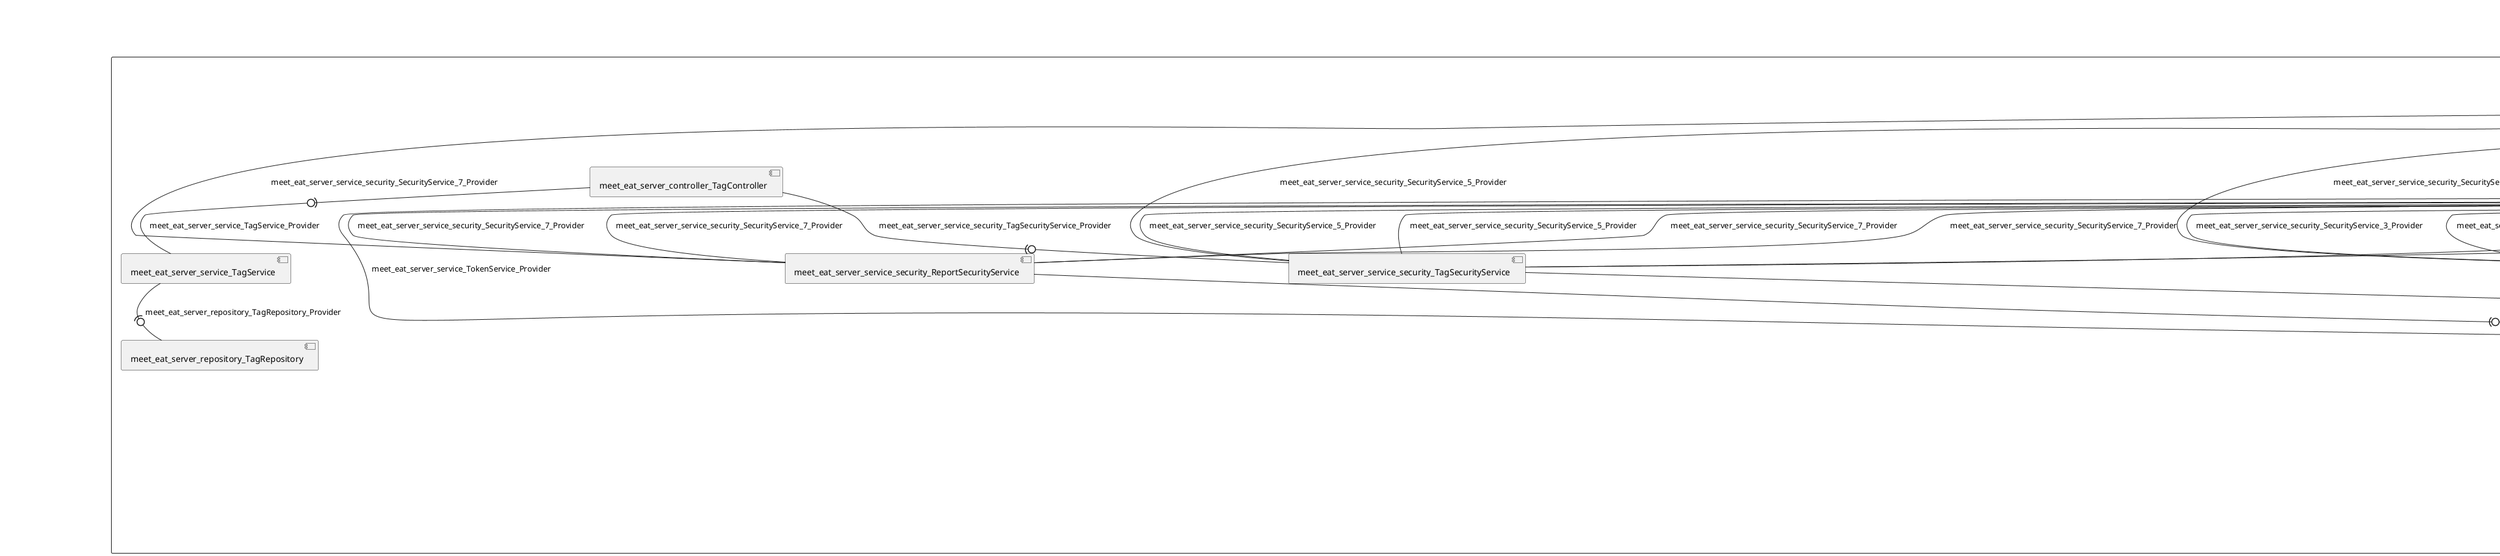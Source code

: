 @startuml
skinparam fixCircleLabelOverlapping true
skinparam componentStyle uml2
rectangle System {
[meet_eat_server_controller_BookmarkController] [[meet-eat-meet-eat-server.repository#_jr28ziLhEe-EZKq0QkDJgA]]
[meet_eat_server_controller_OfferController] [[meet-eat-meet-eat-server.repository#_jr28ziLhEe-EZKq0QkDJgA]]
[meet_eat_server_controller_ParticipationController] [[meet-eat-meet-eat-server.repository#_jr28ziLhEe-EZKq0QkDJgA]]
[meet_eat_server_controller_RatingController] [[meet-eat-meet-eat-server.repository#_jr28ziLhEe-EZKq0QkDJgA]]
[meet_eat_server_controller_ReportController] [[meet-eat-meet-eat-server.repository#_jr28ziLhEe-EZKq0QkDJgA]]
[meet_eat_server_controller_SubscriptionController] [[meet-eat-meet-eat-server.repository#_jr28ziLhEe-EZKq0QkDJgA]]
[meet_eat_server_controller_TagController] [[meet-eat-meet-eat-server.repository#_jr28ziLhEe-EZKq0QkDJgA]]
[meet_eat_server_controller_TokenController] [[meet-eat-meet-eat-server.repository#_jr28ziLhEe-EZKq0QkDJgA]]
[meet_eat_server_controller_UserController] [[meet-eat-meet-eat-server.repository#_jr28ziLhEe-EZKq0QkDJgA]]
[meet_eat_server_repository_BookmarkRepository] [[meet-eat-meet-eat-server.repository#_jr28ziLhEe-EZKq0QkDJgA]]
[meet_eat_server_repository_OfferRepository] [[meet-eat-meet-eat-server.repository#_jr28ziLhEe-EZKq0QkDJgA]]
[meet_eat_server_repository_ParticipationRepository] [[meet-eat-meet-eat-server.repository#_jr28ziLhEe-EZKq0QkDJgA]]
[meet_eat_server_repository_RatingRepository] [[meet-eat-meet-eat-server.repository#_jr28ziLhEe-EZKq0QkDJgA]]
[meet_eat_server_repository_ReportRepository] [[meet-eat-meet-eat-server.repository#_jr28ziLhEe-EZKq0QkDJgA]]
[meet_eat_server_repository_SubscriptionRepository] [[meet-eat-meet-eat-server.repository#_jr28ziLhEe-EZKq0QkDJgA]]
[meet_eat_server_repository_TagRepository] [[meet-eat-meet-eat-server.repository#_jr28ziLhEe-EZKq0QkDJgA]]
[meet_eat_server_repository_TokenRepository] [[meet-eat-meet-eat-server.repository#_jr28ziLhEe-EZKq0QkDJgA]]
[meet_eat_server_repository_UserRepository] [[meet-eat-meet-eat-server.repository#_jr28ziLhEe-EZKq0QkDJgA]]
[meet_eat_server_service_BookmarkService] [[meet-eat-meet-eat-server.repository#_jr28ziLhEe-EZKq0QkDJgA]]
[meet_eat_server_service_EmailService] [[meet-eat-meet-eat-server.repository#_jr28ziLhEe-EZKq0QkDJgA]]
[meet_eat_server_service_JavaMailSender_Provider] [[meet-eat-meet-eat-server.repository#_jr28ziLhEe-EZKq0QkDJgA]]
[meet_eat_server_service_OfferService] [[meet-eat-meet-eat-server.repository#_jr28ziLhEe-EZKq0QkDJgA]]
[meet_eat_server_service_ParticipationService] [[meet-eat-meet-eat-server.repository#_jr28ziLhEe-EZKq0QkDJgA]]
[meet_eat_server_service_RatingService] [[meet-eat-meet-eat-server.repository#_jr28ziLhEe-EZKq0QkDJgA]]
[meet_eat_server_service_ReportService] [[meet-eat-meet-eat-server.repository#_jr28ziLhEe-EZKq0QkDJgA]]
[meet_eat_server_service_SubscriptionService] [[meet-eat-meet-eat-server.repository#_jr28ziLhEe-EZKq0QkDJgA]]
[meet_eat_server_service_TagService] [[meet-eat-meet-eat-server.repository#_jr28ziLhEe-EZKq0QkDJgA]]
[meet_eat_server_service_TokenService] [[meet-eat-meet-eat-server.repository#_jr28ziLhEe-EZKq0QkDJgA]]
[meet_eat_server_service_UserService] [[meet-eat-meet-eat-server.repository#_jr28ziLhEe-EZKq0QkDJgA]]
[meet_eat_server_service_security_BookmarkSecurityService] [[meet-eat-meet-eat-server.repository#_jr28ziLhEe-EZKq0QkDJgA]]
[meet_eat_server_service_security_OfferSecurityService] [[meet-eat-meet-eat-server.repository#_jr28ziLhEe-EZKq0QkDJgA]]
[meet_eat_server_service_security_ParticipationSecurityService] [[meet-eat-meet-eat-server.repository#_jr28ziLhEe-EZKq0QkDJgA]]
[meet_eat_server_service_security_RatingSecurityService] [[meet-eat-meet-eat-server.repository#_jr28ziLhEe-EZKq0QkDJgA]]
[meet_eat_server_service_security_ReportSecurityService] [[meet-eat-meet-eat-server.repository#_jr28ziLhEe-EZKq0QkDJgA]]
[meet_eat_server_service_security_SecurityService_12_Provider] [[meet-eat-meet-eat-server.repository#_jr28ziLhEe-EZKq0QkDJgA]]
[meet_eat_server_service_security_SecurityService_13_Provider] [[meet-eat-meet-eat-server.repository#_jr28ziLhEe-EZKq0QkDJgA]]
[meet_eat_server_service_security_SecurityService_8_Provider] [[meet-eat-meet-eat-server.repository#_jr28ziLhEe-EZKq0QkDJgA]]
[meet_eat_server_service_security_SecurityService_9_Provider] [[meet-eat-meet-eat-server.repository#_jr28ziLhEe-EZKq0QkDJgA]]
[meet_eat_server_service_security_SecurityService_Provider] [[meet-eat-meet-eat-server.repository#_jr28ziLhEe-EZKq0QkDJgA]]
[meet_eat_server_service_security_SubscriptionSecurityService] [[meet-eat-meet-eat-server.repository#_jr28ziLhEe-EZKq0QkDJgA]]
[meet_eat_server_service_security_TagSecurityService] [[meet-eat-meet-eat-server.repository#_jr28ziLhEe-EZKq0QkDJgA]]
[meet_eat_server_service_security_TokenSecurityService] [[meet-eat-meet-eat-server.repository#_jr28ziLhEe-EZKq0QkDJgA]]
[meet_eat_server_service_security_UserSecurityService] [[meet-eat-meet-eat-server.repository#_jr28ziLhEe-EZKq0QkDJgA]]
[meet_eat_server_service_BookmarkService] -(0- [meet_eat_server_repository_BookmarkRepository] : meet_eat_server_repository_BookmarkRepository_Provider
[meet_eat_server_service_OfferService] -(0- [meet_eat_server_repository_OfferRepository] : meet_eat_server_repository_OfferRepository_Provider
[meet_eat_server_service_ParticipationService] -(0- [meet_eat_server_repository_ParticipationRepository] : meet_eat_server_repository_ParticipationRepository_Provider
[meet_eat_server_service_RatingService] -(0- [meet_eat_server_repository_RatingRepository] : meet_eat_server_repository_RatingRepository_Provider
[meet_eat_server_service_ReportService] -(0- [meet_eat_server_repository_ReportRepository] : meet_eat_server_repository_ReportRepository_Provider
[meet_eat_server_service_SubscriptionService] -(0- [meet_eat_server_repository_SubscriptionRepository] : meet_eat_server_repository_SubscriptionRepository_Provider
[meet_eat_server_service_TagService] -(0- [meet_eat_server_repository_TagRepository] : meet_eat_server_repository_TagRepository_Provider
[meet_eat_server_service_TokenService] -(0- [meet_eat_server_repository_TokenRepository] : meet_eat_server_repository_TokenRepository_Provider
[meet_eat_server_service_UserService] -(0- [meet_eat_server_repository_UserRepository] : meet_eat_server_repository_UserRepository_Provider
[meet_eat_server_controller_BookmarkController] -(0- [meet_eat_server_service_BookmarkService] : meet_eat_server_service_BookmarkService_Provider
[meet_eat_server_service_OfferService] -(0- [meet_eat_server_service_BookmarkService] : meet_eat_server_service_BookmarkService_Provider
[meet_eat_server_service_UserService] -(0- [meet_eat_server_service_BookmarkService] : meet_eat_server_service_BookmarkService_Provider
[meet_eat_server_service_UserService] -(0- [meet_eat_server_service_EmailService] : meet_eat_server_service_EmailService_Provider
[meet_eat_server_service_EmailService] -(0- [meet_eat_server_service_JavaMailSender_Provider] : meet_eat_server_service_JavaMailSender_Provider
[meet_eat_server_service_ParticipationService] -(0- [meet_eat_server_service_OfferService] : meet_eat_server_service_OfferService_Provider
[meet_eat_server_controller_OfferController] -(0- [meet_eat_server_service_OfferService] : meet_eat_server_service_OfferService_Provider
[meet_eat_server_service_UserService] -(0- [meet_eat_server_service_OfferService] : meet_eat_server_service_OfferService_Provider
[meet_eat_server_service_OfferService] -(0- [meet_eat_server_service_ParticipationService] : meet_eat_server_service_ParticipationService_Provider
[meet_eat_server_service_UserService] -(0- [meet_eat_server_service_ParticipationService] : meet_eat_server_service_ParticipationService_Provider
[meet_eat_server_controller_ParticipationController] -(0- [meet_eat_server_service_ParticipationService] : meet_eat_server_service_ParticipationService_Provider
[meet_eat_server_service_OfferService] -(0- [meet_eat_server_service_RatingService] : meet_eat_server_service_RatingService_Provider
[meet_eat_server_service_UserService] -(0- [meet_eat_server_service_RatingService] : meet_eat_server_service_RatingService_Provider
[meet_eat_server_controller_RatingController] -(0- [meet_eat_server_service_RatingService] : meet_eat_server_service_RatingService_Provider
[meet_eat_server_service_UserService] -(0- [meet_eat_server_service_ReportService] : meet_eat_server_service_ReportService_Provider
[meet_eat_server_service_OfferService] -(0- [meet_eat_server_service_ReportService] : meet_eat_server_service_ReportService_Provider
[meet_eat_server_controller_ReportController] -(0- [meet_eat_server_service_ReportService] : meet_eat_server_service_ReportService_Provider
[meet_eat_server_controller_SubscriptionController] -(0- [meet_eat_server_service_SubscriptionService] : meet_eat_server_service_SubscriptionService_Provider
[meet_eat_server_service_UserService] -(0- [meet_eat_server_service_SubscriptionService] : meet_eat_server_service_SubscriptionService_Provider
[meet_eat_server_service_OfferService] -(0- [meet_eat_server_service_SubscriptionService] : meet_eat_server_service_SubscriptionService_Provider
[meet_eat_server_controller_TagController] -(0- [meet_eat_server_service_TagService] : meet_eat_server_service_TagService_Provider
[meet_eat_server_service_security_TokenSecurityService] -(0- [meet_eat_server_service_TokenService] : meet_eat_server_service_TokenService_Provider
[meet_eat_server_service_security_OfferSecurityService] -(0- [meet_eat_server_service_TokenService] : meet_eat_server_service_TokenService_Provider
[meet_eat_server_service_security_BookmarkSecurityService] -(0- [meet_eat_server_service_TokenService] : meet_eat_server_service_TokenService_Provider
[meet_eat_server_service_security_ReportSecurityService] -(0- [meet_eat_server_service_TokenService] : meet_eat_server_service_TokenService_Provider
[meet_eat_server_service_security_TagSecurityService] -(0- [meet_eat_server_service_TokenService] : meet_eat_server_service_TokenService_Provider
[meet_eat_server_service_UserService] -(0- [meet_eat_server_service_TokenService] : meet_eat_server_service_TokenService_Provider
[meet_eat_server_service_security_ParticipationSecurityService] -(0- [meet_eat_server_service_TokenService] : meet_eat_server_service_TokenService_Provider
[meet_eat_server_service_security_SubscriptionSecurityService] -(0- [meet_eat_server_service_TokenService] : meet_eat_server_service_TokenService_Provider
[meet_eat_server_service_security_RatingSecurityService] -(0- [meet_eat_server_service_TokenService] : meet_eat_server_service_TokenService_Provider
[meet_eat_server_controller_TokenController] -(0- [meet_eat_server_service_TokenService] : meet_eat_server_service_TokenService_Provider
[meet_eat_server_service_security_UserSecurityService] -(0- [meet_eat_server_service_TokenService] : meet_eat_server_service_TokenService_Provider
[meet_eat_server_service_TokenService] -(0- [meet_eat_server_service_UserService] : meet_eat_server_service_UserService_Provider
[meet_eat_server_service_RatingService] -(0- [meet_eat_server_service_UserService] : meet_eat_server_service_UserService_Provider
[meet_eat_server_service_OfferService] -(0- [meet_eat_server_service_UserService] : meet_eat_server_service_UserService_Provider
[meet_eat_server_service_SubscriptionService] -(0- [meet_eat_server_service_UserService] : meet_eat_server_service_UserService_Provider
[meet_eat_server_controller_UserController] -(0- [meet_eat_server_service_UserService] : meet_eat_server_service_UserService_Provider
[meet_eat_server_service_BookmarkService] -(0- [meet_eat_server_service_UserService] : meet_eat_server_service_UserService_Provider
[meet_eat_server_controller_OfferController] -(0- [meet_eat_server_service_security_OfferSecurityService] : meet_eat_server_service_security_OfferSecurityService_Provider
[meet_eat_server_controller_SubscriptionController] -(0- [meet_eat_server_service_security_OfferSecurityService] : meet_eat_server_service_security_SecurityService_10_Provider
[meet_eat_server_controller_ReportController] -(0- [meet_eat_server_service_security_OfferSecurityService] : meet_eat_server_service_security_SecurityService_10_Provider
[meet_eat_server_controller_BookmarkController] -(0- [meet_eat_server_service_security_OfferSecurityService] : meet_eat_server_service_security_SecurityService_10_Provider
[meet_eat_server_controller_RatingController] -(0- [meet_eat_server_service_security_OfferSecurityService] : meet_eat_server_service_security_SecurityService_10_Provider
[meet_eat_server_controller_ParticipationController] -(0- [meet_eat_server_service_security_OfferSecurityService] : meet_eat_server_service_security_SecurityService_10_Provider
[meet_eat_server_controller_RatingController] -(0- [meet_eat_server_service_security_RatingSecurityService] : meet_eat_server_service_security_SecurityService_11_Provider
[meet_eat_server_controller_ReportController] -(0- [meet_eat_server_service_security_RatingSecurityService] : meet_eat_server_service_security_SecurityService_11_Provider
[meet_eat_server_controller_ParticipationController] -(0- [meet_eat_server_service_security_RatingSecurityService] : meet_eat_server_service_security_SecurityService_11_Provider
[meet_eat_server_controller_BookmarkController] -(0- [meet_eat_server_service_security_RatingSecurityService] : meet_eat_server_service_security_SecurityService_11_Provider
[meet_eat_server_controller_SubscriptionController] -(0- [meet_eat_server_service_security_RatingSecurityService] : meet_eat_server_service_security_SecurityService_11_Provider
[meet_eat_server_controller_ReportController] -(0- [meet_eat_server_service_security_SecurityService_12_Provider] : meet_eat_server_service_security_SecurityService_12_Provider
[meet_eat_server_controller_BookmarkController] -(0- [meet_eat_server_service_security_SecurityService_12_Provider] : meet_eat_server_service_security_SecurityService_12_Provider
[meet_eat_server_controller_RatingController] -(0- [meet_eat_server_service_security_SecurityService_12_Provider] : meet_eat_server_service_security_SecurityService_12_Provider
[meet_eat_server_controller_ParticipationController] -(0- [meet_eat_server_service_security_SecurityService_12_Provider] : meet_eat_server_service_security_SecurityService_12_Provider
[meet_eat_server_controller_SubscriptionController] -(0- [meet_eat_server_service_security_SecurityService_12_Provider] : meet_eat_server_service_security_SecurityService_12_Provider
[meet_eat_server_controller_ParticipationController] -(0- [meet_eat_server_service_security_SecurityService_13_Provider] : meet_eat_server_service_security_SecurityService_13_Provider
[meet_eat_server_controller_RatingController] -(0- [meet_eat_server_service_security_SecurityService_13_Provider] : meet_eat_server_service_security_SecurityService_13_Provider
[meet_eat_server_controller_BookmarkController] -(0- [meet_eat_server_service_security_SecurityService_13_Provider] : meet_eat_server_service_security_SecurityService_13_Provider
[meet_eat_server_controller_ReportController] -(0- [meet_eat_server_service_security_SecurityService_13_Provider] : meet_eat_server_service_security_SecurityService_13_Provider
[meet_eat_server_controller_SubscriptionController] -(0- [meet_eat_server_service_security_SecurityService_13_Provider] : meet_eat_server_service_security_SecurityService_13_Provider
[meet_eat_server_controller_ParticipationController] -(0- [meet_eat_server_service_security_BookmarkSecurityService] : meet_eat_server_service_security_SecurityService_14_Provider
[meet_eat_server_controller_RatingController] -(0- [meet_eat_server_service_security_BookmarkSecurityService] : meet_eat_server_service_security_SecurityService_14_Provider
[meet_eat_server_controller_ReportController] -(0- [meet_eat_server_service_security_BookmarkSecurityService] : meet_eat_server_service_security_SecurityService_14_Provider
[meet_eat_server_controller_BookmarkController] -(0- [meet_eat_server_service_security_BookmarkSecurityService] : meet_eat_server_service_security_SecurityService_14_Provider
[meet_eat_server_controller_SubscriptionController] -(0- [meet_eat_server_service_security_BookmarkSecurityService] : meet_eat_server_service_security_SecurityService_14_Provider
[meet_eat_server_controller_BookmarkController] -(0- [meet_eat_server_service_security_ParticipationSecurityService] : meet_eat_server_service_security_SecurityService_2_Provider
[meet_eat_server_controller_ReportController] -(0- [meet_eat_server_service_security_ParticipationSecurityService] : meet_eat_server_service_security_SecurityService_2_Provider
[meet_eat_server_controller_SubscriptionController] -(0- [meet_eat_server_service_security_OfferSecurityService] : meet_eat_server_service_security_SecurityService_2_Provider
[meet_eat_server_controller_BookmarkController] -(0- [meet_eat_server_service_security_OfferSecurityService] : meet_eat_server_service_security_SecurityService_2_Provider
[meet_eat_server_controller_SubscriptionController] -(0- [meet_eat_server_service_security_ParticipationSecurityService] : meet_eat_server_service_security_SecurityService_2_Provider
[meet_eat_server_controller_ReportController] -(0- [meet_eat_server_service_security_OfferSecurityService] : meet_eat_server_service_security_SecurityService_2_Provider
[meet_eat_server_controller_RatingController] -(0- [meet_eat_server_service_security_OfferSecurityService] : meet_eat_server_service_security_SecurityService_2_Provider
[meet_eat_server_controller_ParticipationController] -(0- [meet_eat_server_service_security_ParticipationSecurityService] : meet_eat_server_service_security_SecurityService_2_Provider
[meet_eat_server_controller_RatingController] -(0- [meet_eat_server_service_security_ParticipationSecurityService] : meet_eat_server_service_security_SecurityService_2_Provider
[meet_eat_server_controller_ParticipationController] -(0- [meet_eat_server_service_security_OfferSecurityService] : meet_eat_server_service_security_SecurityService_2_Provider
[meet_eat_server_controller_ParticipationController] -(0- [meet_eat_server_service_security_SubscriptionSecurityService] : meet_eat_server_service_security_SecurityService_3_Provider
[meet_eat_server_controller_SubscriptionController] -(0- [meet_eat_server_service_security_SubscriptionSecurityService] : meet_eat_server_service_security_SecurityService_3_Provider
[meet_eat_server_controller_BookmarkController] -(0- [meet_eat_server_service_security_SubscriptionSecurityService] : meet_eat_server_service_security_SecurityService_3_Provider
[meet_eat_server_controller_ReportController] -(0- [meet_eat_server_service_security_SubscriptionSecurityService] : meet_eat_server_service_security_SecurityService_3_Provider
[meet_eat_server_controller_RatingController] -(0- [meet_eat_server_service_security_SubscriptionSecurityService] : meet_eat_server_service_security_SecurityService_3_Provider
[meet_eat_server_controller_RatingController] -(0- [meet_eat_server_service_security_TokenSecurityService] : meet_eat_server_service_security_SecurityService_4_Provider
[meet_eat_server_controller_ParticipationController] -(0- [meet_eat_server_service_security_TokenSecurityService] : meet_eat_server_service_security_SecurityService_4_Provider
[meet_eat_server_controller_SubscriptionController] -(0- [meet_eat_server_service_security_TokenSecurityService] : meet_eat_server_service_security_SecurityService_4_Provider
[meet_eat_server_controller_ReportController] -(0- [meet_eat_server_service_security_TokenSecurityService] : meet_eat_server_service_security_SecurityService_4_Provider
[meet_eat_server_controller_BookmarkController] -(0- [meet_eat_server_service_security_TokenSecurityService] : meet_eat_server_service_security_SecurityService_4_Provider
[meet_eat_server_controller_SubscriptionController] -(0- [meet_eat_server_service_security_TagSecurityService] : meet_eat_server_service_security_SecurityService_5_Provider
[meet_eat_server_controller_ParticipationController] -(0- [meet_eat_server_service_security_TagSecurityService] : meet_eat_server_service_security_SecurityService_5_Provider
[meet_eat_server_controller_ReportController] -(0- [meet_eat_server_service_security_TagSecurityService] : meet_eat_server_service_security_SecurityService_5_Provider
[meet_eat_server_controller_BookmarkController] -(0- [meet_eat_server_service_security_TagSecurityService] : meet_eat_server_service_security_SecurityService_5_Provider
[meet_eat_server_controller_RatingController] -(0- [meet_eat_server_service_security_TagSecurityService] : meet_eat_server_service_security_SecurityService_5_Provider
[meet_eat_server_controller_RatingController] -(0- [meet_eat_server_service_security_UserSecurityService] : meet_eat_server_service_security_SecurityService_6_Provider
[meet_eat_server_controller_ParticipationController] -(0- [meet_eat_server_service_security_UserSecurityService] : meet_eat_server_service_security_SecurityService_6_Provider
[meet_eat_server_controller_SubscriptionController] -(0- [meet_eat_server_service_security_UserSecurityService] : meet_eat_server_service_security_SecurityService_6_Provider
[meet_eat_server_controller_ReportController] -(0- [meet_eat_server_service_security_UserSecurityService] : meet_eat_server_service_security_SecurityService_6_Provider
[meet_eat_server_controller_BookmarkController] -(0- [meet_eat_server_service_security_UserSecurityService] : meet_eat_server_service_security_SecurityService_6_Provider
[meet_eat_server_controller_ParticipationController] -(0- [meet_eat_server_service_security_ReportSecurityService] : meet_eat_server_service_security_SecurityService_7_Provider
[meet_eat_server_controller_RatingController] -(0- [meet_eat_server_service_security_ReportSecurityService] : meet_eat_server_service_security_SecurityService_7_Provider
[meet_eat_server_controller_SubscriptionController] -(0- [meet_eat_server_service_security_ReportSecurityService] : meet_eat_server_service_security_SecurityService_7_Provider
[meet_eat_server_controller_ReportController] -(0- [meet_eat_server_service_security_ReportSecurityService] : meet_eat_server_service_security_SecurityService_7_Provider
[meet_eat_server_controller_BookmarkController] -(0- [meet_eat_server_service_security_ReportSecurityService] : meet_eat_server_service_security_SecurityService_7_Provider
[meet_eat_server_controller_RatingController] -(0- [meet_eat_server_service_security_SecurityService_8_Provider] : meet_eat_server_service_security_SecurityService_8_Provider
[meet_eat_server_controller_ParticipationController] -(0- [meet_eat_server_service_security_SecurityService_8_Provider] : meet_eat_server_service_security_SecurityService_8_Provider
[meet_eat_server_controller_SubscriptionController] -(0- [meet_eat_server_service_security_SecurityService_8_Provider] : meet_eat_server_service_security_SecurityService_8_Provider
[meet_eat_server_controller_ReportController] -(0- [meet_eat_server_service_security_SecurityService_8_Provider] : meet_eat_server_service_security_SecurityService_8_Provider
[meet_eat_server_controller_BookmarkController] -(0- [meet_eat_server_service_security_SecurityService_8_Provider] : meet_eat_server_service_security_SecurityService_8_Provider
[meet_eat_server_controller_SubscriptionController] -(0- [meet_eat_server_service_security_SecurityService_9_Provider] : meet_eat_server_service_security_SecurityService_9_Provider
[meet_eat_server_controller_RatingController] -(0- [meet_eat_server_service_security_SecurityService_9_Provider] : meet_eat_server_service_security_SecurityService_9_Provider
[meet_eat_server_controller_ReportController] -(0- [meet_eat_server_service_security_SecurityService_9_Provider] : meet_eat_server_service_security_SecurityService_9_Provider
[meet_eat_server_controller_BookmarkController] -(0- [meet_eat_server_service_security_SecurityService_9_Provider] : meet_eat_server_service_security_SecurityService_9_Provider
[meet_eat_server_controller_ParticipationController] -(0- [meet_eat_server_service_security_SecurityService_9_Provider] : meet_eat_server_service_security_SecurityService_9_Provider
[meet_eat_server_controller_ParticipationController] -(0- [meet_eat_server_service_security_SecurityService_Provider] : meet_eat_server_service_security_SecurityService_Provider
[meet_eat_server_controller_SubscriptionController] -(0- [meet_eat_server_service_security_SecurityService_Provider] : meet_eat_server_service_security_SecurityService_Provider
[meet_eat_server_controller_RatingController] -(0- [meet_eat_server_service_security_SecurityService_Provider] : meet_eat_server_service_security_SecurityService_Provider
[meet_eat_server_controller_ReportController] -(0- [meet_eat_server_service_security_SecurityService_Provider] : meet_eat_server_service_security_SecurityService_Provider
[meet_eat_server_controller_BookmarkController] -(0- [meet_eat_server_service_security_SecurityService_Provider] : meet_eat_server_service_security_SecurityService_Provider
[meet_eat_server_controller_TagController] -(0- [meet_eat_server_service_security_TagSecurityService] : meet_eat_server_service_security_TagSecurityService_Provider
[meet_eat_server_controller_TokenController] -(0- [meet_eat_server_service_security_TokenSecurityService] : meet_eat_server_service_security_TokenSecurityService_Provider
[meet_eat_server_controller_UserController] -(0- [meet_eat_server_service_security_UserSecurityService] : meet_eat_server_service_security_UserSecurityService_Provider
}

@enduml
